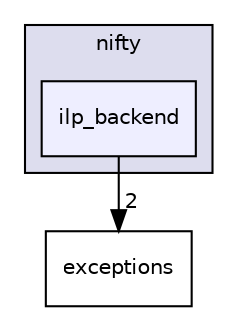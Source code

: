digraph "/home/tbeier/src/nifty/include/nifty/ilp_backend" {
  compound=true
  node [ fontsize="10", fontname="Helvetica"];
  edge [ labelfontsize="10", labelfontname="Helvetica"];
  subgraph clusterdir_7bdd7effb88beef2660912af17dcb9d6 {
    graph [ bgcolor="#ddddee", pencolor="black", label="nifty" fontname="Helvetica", fontsize="10", URL="dir_7bdd7effb88beef2660912af17dcb9d6.html"]
  dir_f1b53d3d8940b23dae94e6bd6df16957 [shape=box, label="ilp_backend", style="filled", fillcolor="#eeeeff", pencolor="black", URL="dir_f1b53d3d8940b23dae94e6bd6df16957.html"];
  }
  dir_d52b0f3ca3d87fdaeedfe97248907c5c [shape=box label="exceptions" URL="dir_d52b0f3ca3d87fdaeedfe97248907c5c.html"];
  dir_f1b53d3d8940b23dae94e6bd6df16957->dir_d52b0f3ca3d87fdaeedfe97248907c5c [headlabel="2", labeldistance=1.5 headhref="dir_000037_000008.html"];
}
